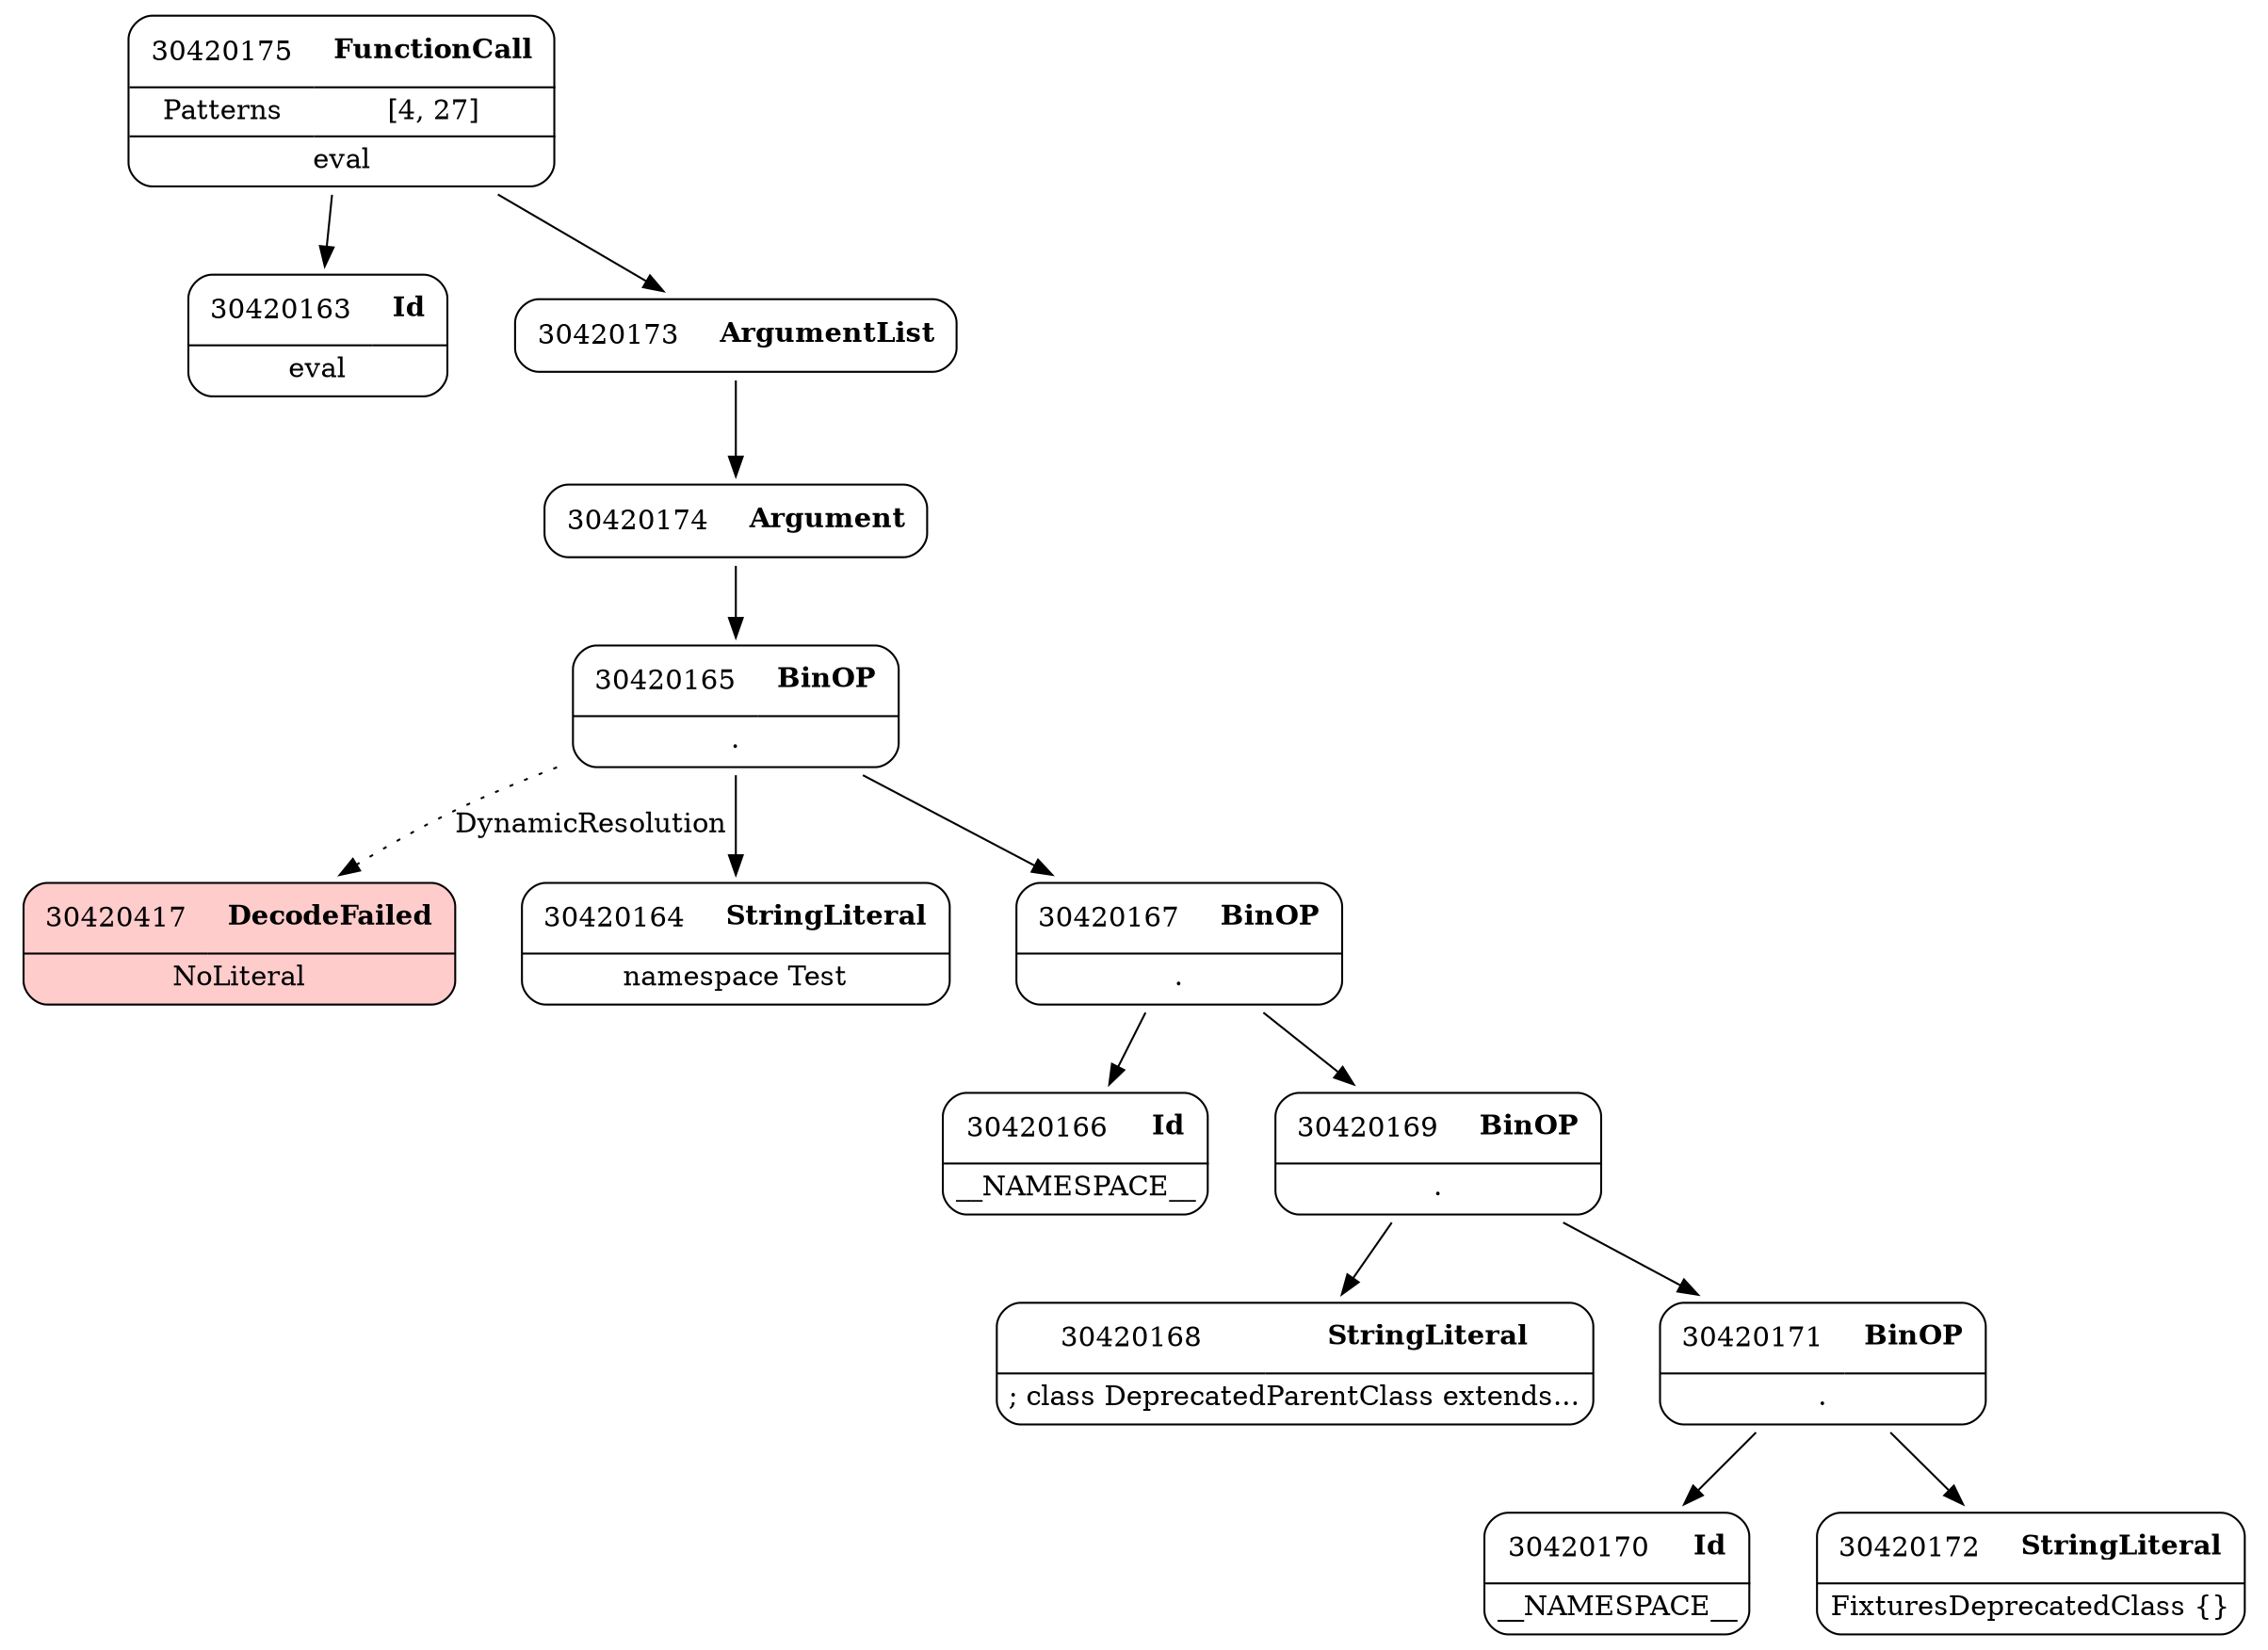 digraph ast {
node [shape=none];
30420417 [label=<<TABLE border='1' cellspacing='0' cellpadding='10' style='rounded' bgcolor='#FFCCCC' ><TR><TD border='0'>30420417</TD><TD border='0'><B>DecodeFailed</B></TD></TR><HR/><TR><TD border='0' cellpadding='5' colspan='2'>NoLiteral</TD></TR></TABLE>>];
30420163 [label=<<TABLE border='1' cellspacing='0' cellpadding='10' style='rounded' ><TR><TD border='0'>30420163</TD><TD border='0'><B>Id</B></TD></TR><HR/><TR><TD border='0' cellpadding='5' colspan='2'>eval</TD></TR></TABLE>>];
30420164 [label=<<TABLE border='1' cellspacing='0' cellpadding='10' style='rounded' ><TR><TD border='0'>30420164</TD><TD border='0'><B>StringLiteral</B></TD></TR><HR/><TR><TD border='0' cellpadding='5' colspan='2'>namespace Test</TD></TR></TABLE>>];
30420165 [label=<<TABLE border='1' cellspacing='0' cellpadding='10' style='rounded' ><TR><TD border='0'>30420165</TD><TD border='0'><B>BinOP</B></TD></TR><HR/><TR><TD border='0' cellpadding='5' colspan='2'>.</TD></TR></TABLE>>];
30420165 -> 30420164 [weight=2];
30420165 -> 30420167 [weight=2];
30420165 -> 30420417 [style=dotted,label=DynamicResolution];
30420166 [label=<<TABLE border='1' cellspacing='0' cellpadding='10' style='rounded' ><TR><TD border='0'>30420166</TD><TD border='0'><B>Id</B></TD></TR><HR/><TR><TD border='0' cellpadding='5' colspan='2'>__NAMESPACE__</TD></TR></TABLE>>];
30420167 [label=<<TABLE border='1' cellspacing='0' cellpadding='10' style='rounded' ><TR><TD border='0'>30420167</TD><TD border='0'><B>BinOP</B></TD></TR><HR/><TR><TD border='0' cellpadding='5' colspan='2'>.</TD></TR></TABLE>>];
30420167 -> 30420166 [weight=2];
30420167 -> 30420169 [weight=2];
30420168 [label=<<TABLE border='1' cellspacing='0' cellpadding='10' style='rounded' ><TR><TD border='0'>30420168</TD><TD border='0'><B>StringLiteral</B></TD></TR><HR/><TR><TD border='0' cellpadding='5' colspan='2'>; class DeprecatedParentClass extends...</TD></TR></TABLE>>];
30420169 [label=<<TABLE border='1' cellspacing='0' cellpadding='10' style='rounded' ><TR><TD border='0'>30420169</TD><TD border='0'><B>BinOP</B></TD></TR><HR/><TR><TD border='0' cellpadding='5' colspan='2'>.</TD></TR></TABLE>>];
30420169 -> 30420168 [weight=2];
30420169 -> 30420171 [weight=2];
30420170 [label=<<TABLE border='1' cellspacing='0' cellpadding='10' style='rounded' ><TR><TD border='0'>30420170</TD><TD border='0'><B>Id</B></TD></TR><HR/><TR><TD border='0' cellpadding='5' colspan='2'>__NAMESPACE__</TD></TR></TABLE>>];
30420171 [label=<<TABLE border='1' cellspacing='0' cellpadding='10' style='rounded' ><TR><TD border='0'>30420171</TD><TD border='0'><B>BinOP</B></TD></TR><HR/><TR><TD border='0' cellpadding='5' colspan='2'>.</TD></TR></TABLE>>];
30420171 -> 30420170 [weight=2];
30420171 -> 30420172 [weight=2];
30420172 [label=<<TABLE border='1' cellspacing='0' cellpadding='10' style='rounded' ><TR><TD border='0'>30420172</TD><TD border='0'><B>StringLiteral</B></TD></TR><HR/><TR><TD border='0' cellpadding='5' colspan='2'>FixturesDeprecatedClass {}</TD></TR></TABLE>>];
30420173 [label=<<TABLE border='1' cellspacing='0' cellpadding='10' style='rounded' ><TR><TD border='0'>30420173</TD><TD border='0'><B>ArgumentList</B></TD></TR></TABLE>>];
30420173 -> 30420174 [weight=2];
30420174 [label=<<TABLE border='1' cellspacing='0' cellpadding='10' style='rounded' ><TR><TD border='0'>30420174</TD><TD border='0'><B>Argument</B></TD></TR></TABLE>>];
30420174 -> 30420165 [weight=2];
30420175 [label=<<TABLE border='1' cellspacing='0' cellpadding='10' style='rounded' ><TR><TD border='0'>30420175</TD><TD border='0'><B>FunctionCall</B></TD></TR><HR/><TR><TD border='0' cellpadding='5'>Patterns</TD><TD border='0' cellpadding='5'>[4, 27]</TD></TR><HR/><TR><TD border='0' cellpadding='5' colspan='2'>eval</TD></TR></TABLE>>];
30420175 -> 30420163 [weight=2];
30420175 -> 30420173 [weight=2];
}
